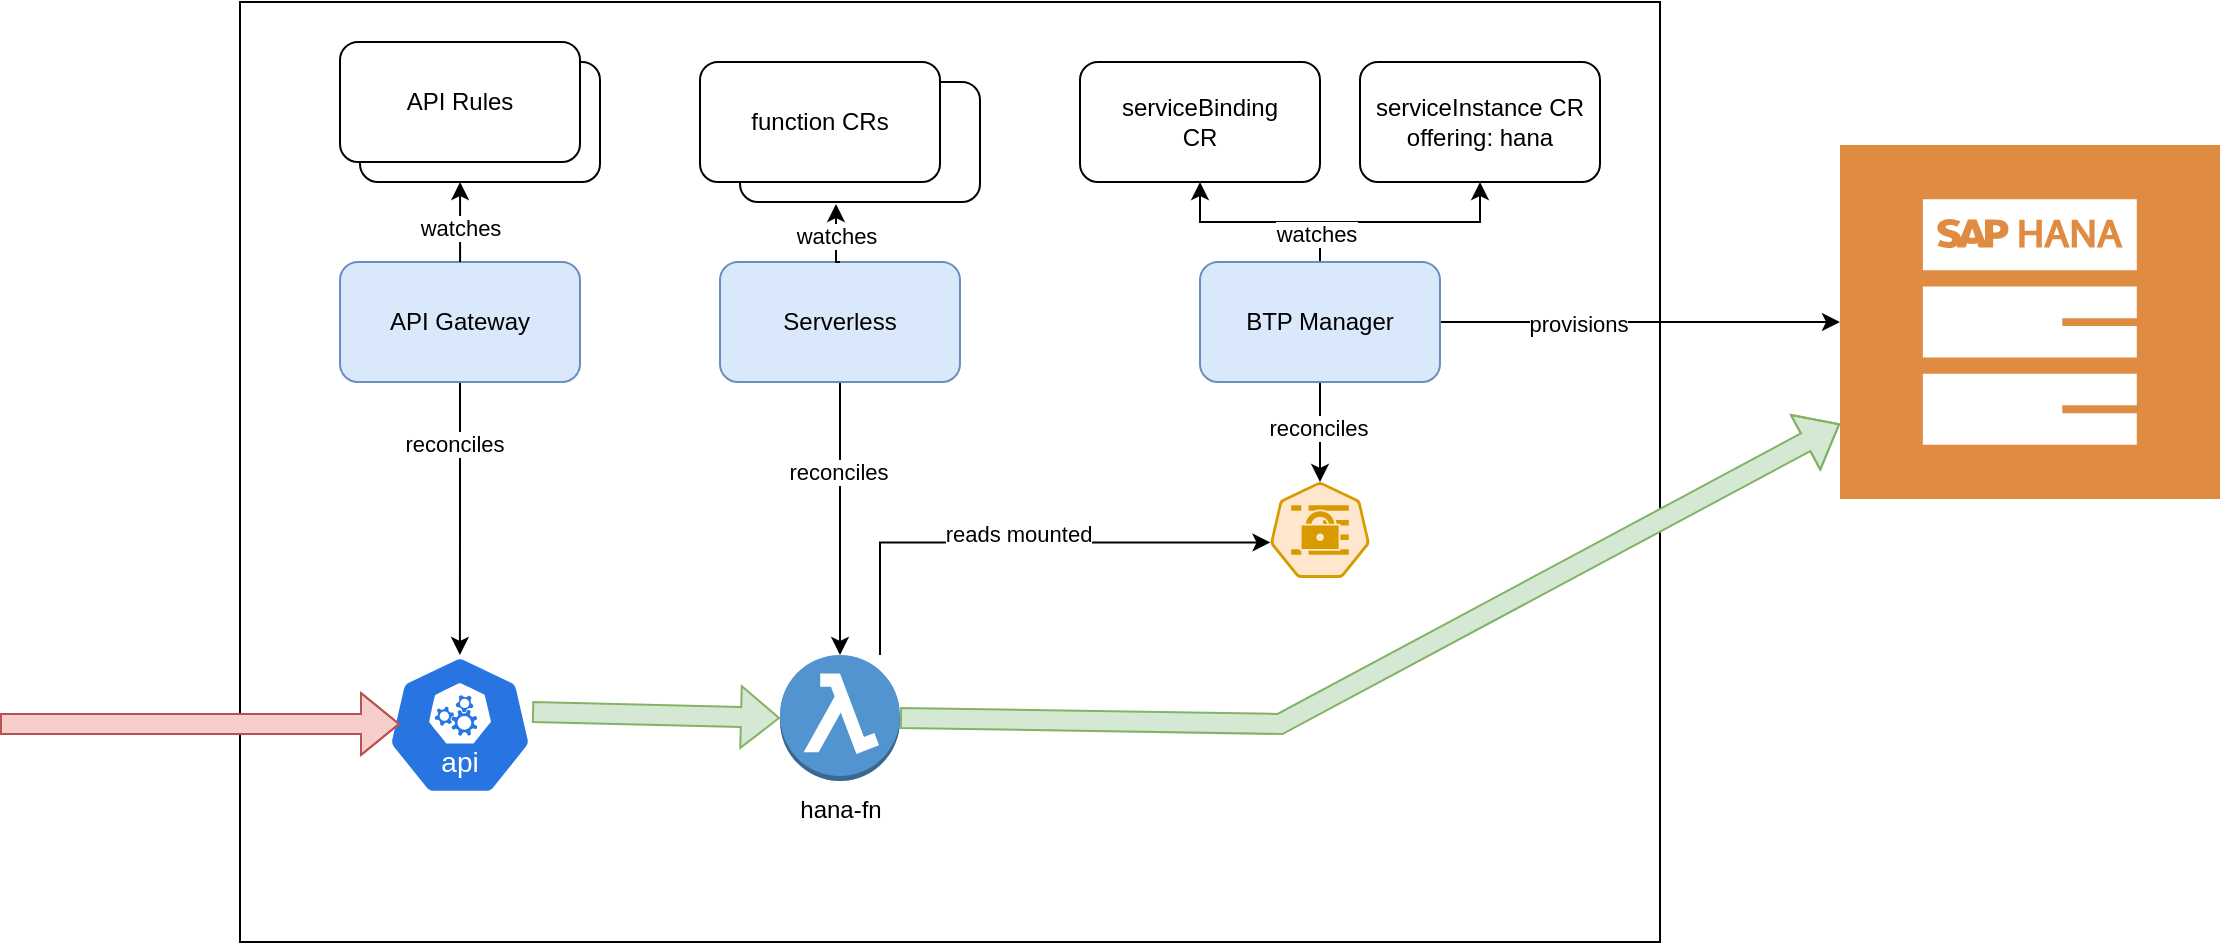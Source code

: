 <mxfile version="24.0.0" type="device">
  <diagram name="Page-1" id="qHDnPnX01NTbH_wZon7P">
    <mxGraphModel dx="2133" dy="801" grid="1" gridSize="10" guides="1" tooltips="1" connect="1" arrows="1" fold="1" page="1" pageScale="1" pageWidth="827" pageHeight="1169" math="0" shadow="0">
      <root>
        <mxCell id="0" />
        <mxCell id="1" parent="0" />
        <mxCell id="AObpnqGnu0cfo2hoO3qj-3" value="" style="rounded=0;whiteSpace=wrap;html=1;" parent="1" vertex="1">
          <mxGeometry x="-200" y="30" width="710" height="470" as="geometry" />
        </mxCell>
        <mxCell id="AObpnqGnu0cfo2hoO3qj-2" value="hana-fn" style="outlineConnect=0;dashed=0;verticalLabelPosition=bottom;verticalAlign=top;align=center;html=1;shape=mxgraph.aws3.lambda_function;fillColor=#5294CF;gradientColor=none;" parent="1" vertex="1">
          <mxGeometry x="70" y="356.5" width="60" height="63" as="geometry" />
        </mxCell>
        <mxCell id="AObpnqGnu0cfo2hoO3qj-4" value="" style="sketch=0;pointerEvents=1;shadow=0;dashed=0;html=1;strokeColor=none;fillColor=#DF8C42;labelPosition=center;verticalLabelPosition=bottom;verticalAlign=top;align=center;outlineConnect=0;shape=mxgraph.veeam2.sap_hana_db;" parent="1" vertex="1">
          <mxGeometry x="600" y="101.5" width="190" height="177" as="geometry" />
        </mxCell>
        <mxCell id="AObpnqGnu0cfo2hoO3qj-5" value="" style="aspect=fixed;sketch=0;html=1;dashed=0;whitespace=wrap;fillColor=#ffe6cc;strokeColor=#d79b00;points=[[0.005,0.63,0],[0.1,0.2,0],[0.9,0.2,0],[0.5,0,0],[0.995,0.63,0],[0.72,0.99,0],[0.5,1,0],[0.28,0.99,0]];shape=mxgraph.kubernetes.icon2;prIcon=secret" parent="1" vertex="1">
          <mxGeometry x="315" y="270" width="50" height="48" as="geometry" />
        </mxCell>
        <mxCell id="AObpnqGnu0cfo2hoO3qj-6" value="serviceInstance CR&lt;br&gt;offering: hana" style="rounded=1;whiteSpace=wrap;html=1;" parent="1" vertex="1">
          <mxGeometry x="360" y="60" width="120" height="60" as="geometry" />
        </mxCell>
        <mxCell id="AObpnqGnu0cfo2hoO3qj-7" value="serviceBinding&lt;div&gt;CR&lt;/div&gt;" style="rounded=1;whiteSpace=wrap;html=1;" parent="1" vertex="1">
          <mxGeometry x="220" y="60" width="120" height="60" as="geometry" />
        </mxCell>
        <mxCell id="AObpnqGnu0cfo2hoO3qj-9" value="" style="edgeStyle=orthogonalEdgeStyle;rounded=0;orthogonalLoop=1;jettySize=auto;html=1;" parent="1" source="AObpnqGnu0cfo2hoO3qj-8" target="AObpnqGnu0cfo2hoO3qj-5" edge="1">
          <mxGeometry relative="1" as="geometry" />
        </mxCell>
        <mxCell id="AObpnqGnu0cfo2hoO3qj-10" value="reconciles" style="edgeLabel;html=1;align=center;verticalAlign=middle;resizable=0;points=[];" parent="AObpnqGnu0cfo2hoO3qj-9" vertex="1" connectable="0">
          <mxGeometry x="-0.1" y="-1" relative="1" as="geometry">
            <mxPoint as="offset" />
          </mxGeometry>
        </mxCell>
        <mxCell id="AObpnqGnu0cfo2hoO3qj-11" style="edgeStyle=orthogonalEdgeStyle;rounded=0;orthogonalLoop=1;jettySize=auto;html=1;" parent="1" source="AObpnqGnu0cfo2hoO3qj-8" target="AObpnqGnu0cfo2hoO3qj-7" edge="1">
          <mxGeometry relative="1" as="geometry" />
        </mxCell>
        <mxCell id="AObpnqGnu0cfo2hoO3qj-12" style="edgeStyle=orthogonalEdgeStyle;rounded=0;orthogonalLoop=1;jettySize=auto;html=1;entryX=0.5;entryY=1;entryDx=0;entryDy=0;" parent="1" source="AObpnqGnu0cfo2hoO3qj-8" target="AObpnqGnu0cfo2hoO3qj-6" edge="1">
          <mxGeometry relative="1" as="geometry" />
        </mxCell>
        <mxCell id="AObpnqGnu0cfo2hoO3qj-13" value="watches" style="edgeLabel;html=1;align=center;verticalAlign=middle;resizable=0;points=[];" parent="AObpnqGnu0cfo2hoO3qj-12" vertex="1" connectable="0">
          <mxGeometry x="-0.767" y="2" relative="1" as="geometry">
            <mxPoint as="offset" />
          </mxGeometry>
        </mxCell>
        <mxCell id="AObpnqGnu0cfo2hoO3qj-15" style="edgeStyle=orthogonalEdgeStyle;rounded=0;orthogonalLoop=1;jettySize=auto;html=1;" parent="1" source="AObpnqGnu0cfo2hoO3qj-8" target="AObpnqGnu0cfo2hoO3qj-4" edge="1">
          <mxGeometry relative="1" as="geometry" />
        </mxCell>
        <mxCell id="AObpnqGnu0cfo2hoO3qj-16" value="provisions" style="edgeLabel;html=1;align=center;verticalAlign=middle;resizable=0;points=[];" parent="AObpnqGnu0cfo2hoO3qj-15" vertex="1" connectable="0">
          <mxGeometry x="-0.31" y="-1" relative="1" as="geometry">
            <mxPoint as="offset" />
          </mxGeometry>
        </mxCell>
        <mxCell id="AObpnqGnu0cfo2hoO3qj-8" value="BTP Manager" style="rounded=1;whiteSpace=wrap;html=1;fillColor=#dae8fc;strokeColor=#6c8ebf;" parent="1" vertex="1">
          <mxGeometry x="280" y="160" width="120" height="60" as="geometry" />
        </mxCell>
        <mxCell id="lBeu2YrZskJL6nFOeu7D-5" style="edgeStyle=orthogonalEdgeStyle;rounded=0;orthogonalLoop=1;jettySize=auto;html=1;" edge="1" parent="1" source="AObpnqGnu0cfo2hoO3qj-14" target="AObpnqGnu0cfo2hoO3qj-2">
          <mxGeometry relative="1" as="geometry" />
        </mxCell>
        <mxCell id="lBeu2YrZskJL6nFOeu7D-6" value="reconciles" style="edgeLabel;html=1;align=center;verticalAlign=middle;resizable=0;points=[];" vertex="1" connectable="0" parent="lBeu2YrZskJL6nFOeu7D-5">
          <mxGeometry x="-0.341" y="-1" relative="1" as="geometry">
            <mxPoint as="offset" />
          </mxGeometry>
        </mxCell>
        <mxCell id="AObpnqGnu0cfo2hoO3qj-14" value="Serverless" style="rounded=1;whiteSpace=wrap;html=1;fillColor=#dae8fc;strokeColor=#6c8ebf;" parent="1" vertex="1">
          <mxGeometry x="40" y="160" width="120" height="60" as="geometry" />
        </mxCell>
        <mxCell id="AObpnqGnu0cfo2hoO3qj-21" value="" style="rounded=1;whiteSpace=wrap;html=1;" parent="1" vertex="1">
          <mxGeometry x="50" y="70" width="120" height="60" as="geometry" />
        </mxCell>
        <mxCell id="AObpnqGnu0cfo2hoO3qj-22" value="&lt;div&gt;function CRs&lt;/div&gt;" style="rounded=1;whiteSpace=wrap;html=1;" parent="1" vertex="1">
          <mxGeometry x="30" y="60" width="120" height="60" as="geometry" />
        </mxCell>
        <mxCell id="AObpnqGnu0cfo2hoO3qj-23" style="edgeStyle=orthogonalEdgeStyle;rounded=0;orthogonalLoop=1;jettySize=auto;html=1;exitX=0.5;exitY=0;exitDx=0;exitDy=0;entryX=0.4;entryY=1.017;entryDx=0;entryDy=0;entryPerimeter=0;" parent="1" source="AObpnqGnu0cfo2hoO3qj-14" target="AObpnqGnu0cfo2hoO3qj-21" edge="1">
          <mxGeometry relative="1" as="geometry" />
        </mxCell>
        <mxCell id="AObpnqGnu0cfo2hoO3qj-24" value="watches" style="edgeLabel;html=1;align=center;verticalAlign=middle;resizable=0;points=[];" parent="AObpnqGnu0cfo2hoO3qj-23" vertex="1" connectable="0">
          <mxGeometry x="-0.032" relative="1" as="geometry">
            <mxPoint as="offset" />
          </mxGeometry>
        </mxCell>
        <mxCell id="AObpnqGnu0cfo2hoO3qj-25" style="edgeStyle=orthogonalEdgeStyle;rounded=0;orthogonalLoop=1;jettySize=auto;html=1;entryX=0.005;entryY=0.63;entryDx=0;entryDy=0;entryPerimeter=0;" parent="1" source="AObpnqGnu0cfo2hoO3qj-2" target="AObpnqGnu0cfo2hoO3qj-5" edge="1">
          <mxGeometry relative="1" as="geometry">
            <Array as="points">
              <mxPoint x="120" y="300" />
            </Array>
          </mxGeometry>
        </mxCell>
        <mxCell id="AObpnqGnu0cfo2hoO3qj-26" value="reads mounted" style="edgeLabel;html=1;align=center;verticalAlign=middle;resizable=0;points=[];" parent="AObpnqGnu0cfo2hoO3qj-25" vertex="1" connectable="0">
          <mxGeometry x="-0.007" y="4" relative="1" as="geometry">
            <mxPoint as="offset" />
          </mxGeometry>
        </mxCell>
        <mxCell id="AObpnqGnu0cfo2hoO3qj-32" value="" style="aspect=fixed;sketch=0;html=1;dashed=0;whitespace=wrap;fillColor=#2875E2;strokeColor=#ffffff;points=[[0.005,0.63,0],[0.1,0.2,0],[0.9,0.2,0],[0.5,0,0],[0.995,0.63,0],[0.72,0.99,0],[0.5,1,0],[0.28,0.99,0]];shape=mxgraph.kubernetes.icon2;kubernetesLabel=1;prIcon=api" parent="1" vertex="1">
          <mxGeometry x="-126.46" y="356.5" width="72.92" height="70" as="geometry" />
        </mxCell>
        <mxCell id="AObpnqGnu0cfo2hoO3qj-34" style="edgeStyle=orthogonalEdgeStyle;rounded=0;orthogonalLoop=1;jettySize=auto;html=1;" parent="1" source="AObpnqGnu0cfo2hoO3qj-33" target="AObpnqGnu0cfo2hoO3qj-32" edge="1">
          <mxGeometry relative="1" as="geometry" />
        </mxCell>
        <mxCell id="AObpnqGnu0cfo2hoO3qj-35" value="reconciles" style="edgeLabel;html=1;align=center;verticalAlign=middle;resizable=0;points=[];" parent="AObpnqGnu0cfo2hoO3qj-34" vertex="1" connectable="0">
          <mxGeometry x="-0.544" y="-3" relative="1" as="geometry">
            <mxPoint as="offset" />
          </mxGeometry>
        </mxCell>
        <mxCell id="AObpnqGnu0cfo2hoO3qj-33" value="API Gateway" style="rounded=1;whiteSpace=wrap;html=1;fillColor=#dae8fc;strokeColor=#6c8ebf;" parent="1" vertex="1">
          <mxGeometry x="-150" y="160" width="120" height="60" as="geometry" />
        </mxCell>
        <mxCell id="AObpnqGnu0cfo2hoO3qj-36" value="" style="shape=flexArrow;endArrow=classic;html=1;rounded=0;fillColor=#f8cecc;strokeColor=#b85450;" parent="1" edge="1">
          <mxGeometry width="50" height="50" relative="1" as="geometry">
            <mxPoint x="-320" y="391" as="sourcePoint" />
            <mxPoint x="-120" y="391" as="targetPoint" />
            <Array as="points">
              <mxPoint x="-240" y="391" />
            </Array>
          </mxGeometry>
        </mxCell>
        <mxCell id="AObpnqGnu0cfo2hoO3qj-40" value="&lt;div&gt;API Rules&lt;/div&gt;" style="rounded=1;whiteSpace=wrap;html=1;" parent="1" vertex="1">
          <mxGeometry x="-140" y="60" width="120" height="60" as="geometry" />
        </mxCell>
        <mxCell id="AObpnqGnu0cfo2hoO3qj-41" value="&lt;div&gt;API Rules&lt;/div&gt;" style="rounded=1;whiteSpace=wrap;html=1;" parent="1" vertex="1">
          <mxGeometry x="-150" y="50" width="120" height="60" as="geometry" />
        </mxCell>
        <mxCell id="AObpnqGnu0cfo2hoO3qj-43" style="edgeStyle=orthogonalEdgeStyle;rounded=0;orthogonalLoop=1;jettySize=auto;html=1;entryX=0.417;entryY=1;entryDx=0;entryDy=0;entryPerimeter=0;" parent="1" source="AObpnqGnu0cfo2hoO3qj-33" target="AObpnqGnu0cfo2hoO3qj-40" edge="1">
          <mxGeometry relative="1" as="geometry" />
        </mxCell>
        <mxCell id="AObpnqGnu0cfo2hoO3qj-44" value="watches" style="edgeLabel;html=1;align=center;verticalAlign=middle;resizable=0;points=[];" parent="AObpnqGnu0cfo2hoO3qj-43" vertex="1" connectable="0">
          <mxGeometry x="-0.15" relative="1" as="geometry">
            <mxPoint as="offset" />
          </mxGeometry>
        </mxCell>
        <mxCell id="AObpnqGnu0cfo2hoO3qj-47" value="" style="shape=flexArrow;endArrow=classic;html=1;rounded=0;fillColor=#d5e8d4;strokeColor=#82b366;exitX=1;exitY=0.5;exitDx=0;exitDy=0;exitPerimeter=0;" parent="1" target="AObpnqGnu0cfo2hoO3qj-4" edge="1" source="AObpnqGnu0cfo2hoO3qj-2">
          <mxGeometry width="50" height="50" relative="1" as="geometry">
            <mxPoint x="240" y="391" as="sourcePoint" />
            <mxPoint x="300" y="391" as="targetPoint" />
            <Array as="points">
              <mxPoint x="320" y="391" />
            </Array>
          </mxGeometry>
        </mxCell>
        <mxCell id="lBeu2YrZskJL6nFOeu7D-3" value="" style="shape=flexArrow;endArrow=classic;html=1;rounded=0;exitX=0.994;exitY=0.407;exitDx=0;exitDy=0;exitPerimeter=0;entryX=0;entryY=0.5;entryDx=0;entryDy=0;entryPerimeter=0;fillColor=#d5e8d4;strokeColor=#82b366;" edge="1" parent="1" source="AObpnqGnu0cfo2hoO3qj-32" target="AObpnqGnu0cfo2hoO3qj-2">
          <mxGeometry width="50" height="50" relative="1" as="geometry">
            <mxPoint x="-20" y="380" as="sourcePoint" />
            <mxPoint x="30" y="330" as="targetPoint" />
          </mxGeometry>
        </mxCell>
      </root>
    </mxGraphModel>
  </diagram>
</mxfile>
